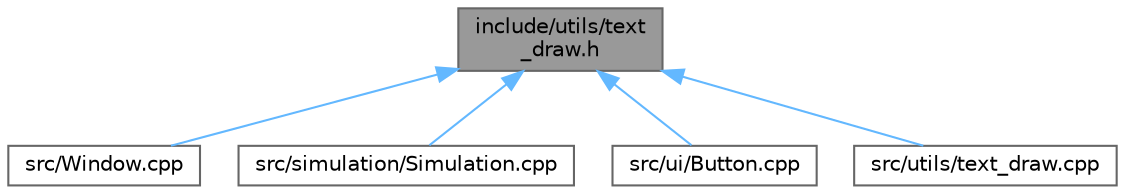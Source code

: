 digraph "include/utils/text_draw.h"
{
 // LATEX_PDF_SIZE
  bgcolor="transparent";
  edge [fontname=Helvetica,fontsize=10,labelfontname=Helvetica,labelfontsize=10];
  node [fontname=Helvetica,fontsize=10,shape=box,height=0.2,width=0.4];
  Node1 [id="Node000001",label="include/utils/text\l_draw.h",height=0.2,width=0.4,color="gray40", fillcolor="grey60", style="filled", fontcolor="black",tooltip=" "];
  Node1 -> Node2 [id="edge1_Node000001_Node000002",dir="back",color="steelblue1",style="solid",tooltip=" "];
  Node2 [id="Node000002",label="src/Window.cpp",height=0.2,width=0.4,color="grey40", fillcolor="white", style="filled",URL="$Window_8cpp.html",tooltip=" "];
  Node1 -> Node3 [id="edge2_Node000001_Node000003",dir="back",color="steelblue1",style="solid",tooltip=" "];
  Node3 [id="Node000003",label="src/simulation/Simulation.cpp",height=0.2,width=0.4,color="grey40", fillcolor="white", style="filled",URL="$Simulation_8cpp.html",tooltip=" "];
  Node1 -> Node4 [id="edge3_Node000001_Node000004",dir="back",color="steelblue1",style="solid",tooltip=" "];
  Node4 [id="Node000004",label="src/ui/Button.cpp",height=0.2,width=0.4,color="grey40", fillcolor="white", style="filled",URL="$Button_8cpp.html",tooltip=" "];
  Node1 -> Node5 [id="edge4_Node000001_Node000005",dir="back",color="steelblue1",style="solid",tooltip=" "];
  Node5 [id="Node000005",label="src/utils/text_draw.cpp",height=0.2,width=0.4,color="grey40", fillcolor="white", style="filled",URL="$text__draw_8cpp.html",tooltip=" "];
}
